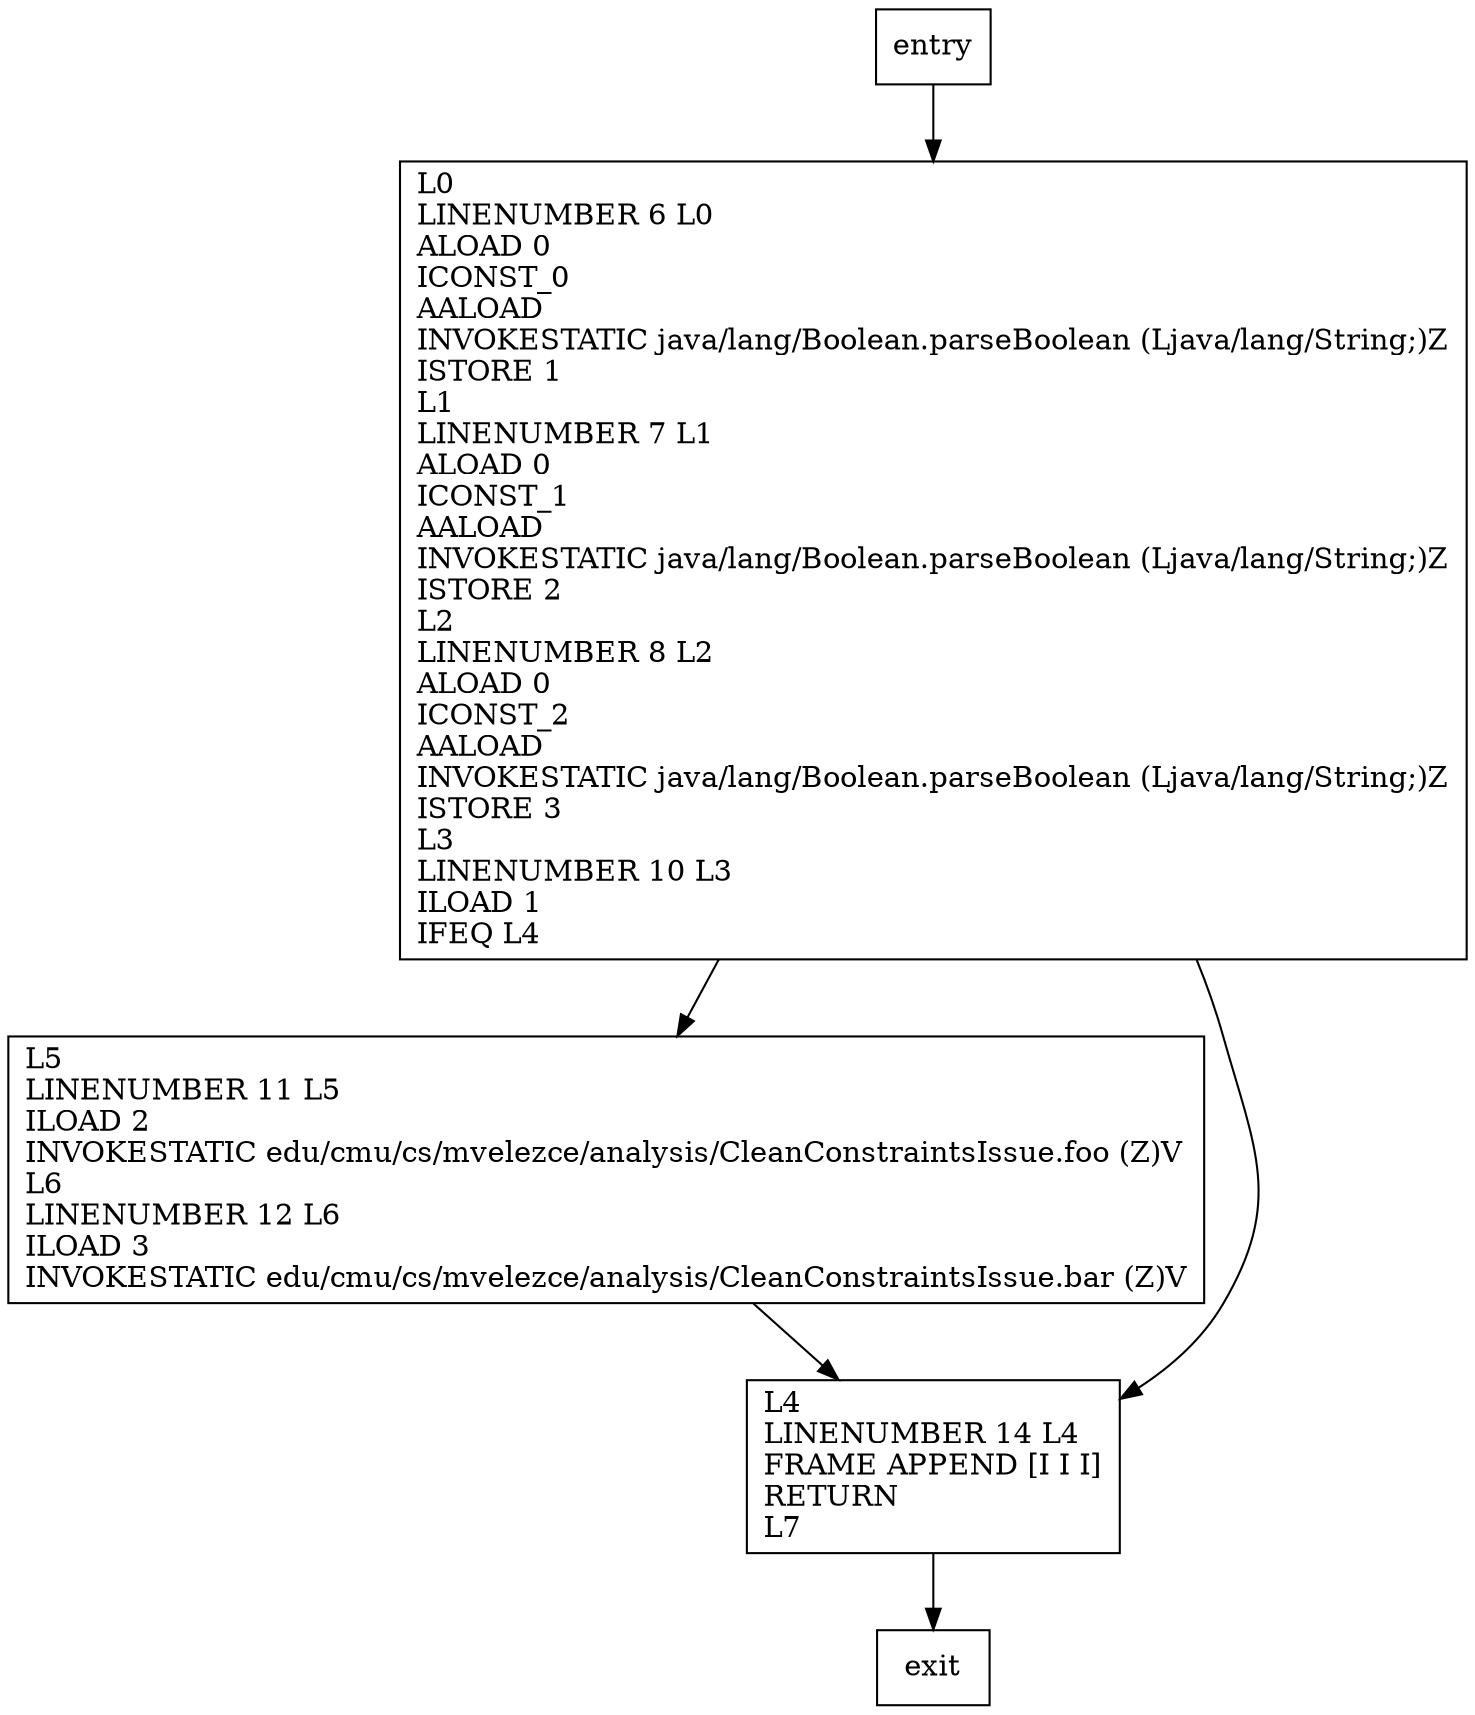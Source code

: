 digraph main {
node [shape=record];
1475752141 [label="L0\lLINENUMBER 6 L0\lALOAD 0\lICONST_0\lAALOAD\lINVOKESTATIC java/lang/Boolean.parseBoolean (Ljava/lang/String;)Z\lISTORE 1\lL1\lLINENUMBER 7 L1\lALOAD 0\lICONST_1\lAALOAD\lINVOKESTATIC java/lang/Boolean.parseBoolean (Ljava/lang/String;)Z\lISTORE 2\lL2\lLINENUMBER 8 L2\lALOAD 0\lICONST_2\lAALOAD\lINVOKESTATIC java/lang/Boolean.parseBoolean (Ljava/lang/String;)Z\lISTORE 3\lL3\lLINENUMBER 10 L3\lILOAD 1\lIFEQ L4\l"];
487681105 [label="L5\lLINENUMBER 11 L5\lILOAD 2\lINVOKESTATIC edu/cmu/cs/mvelezce/analysis/CleanConstraintsIssue.foo (Z)V\lL6\lLINENUMBER 12 L6\lILOAD 3\lINVOKESTATIC edu/cmu/cs/mvelezce/analysis/CleanConstraintsIssue.bar (Z)V\l"];
43756939 [label="L4\lLINENUMBER 14 L4\lFRAME APPEND [I I I]\lRETURN\lL7\l"];
entry;
exit;
entry -> 1475752141
1475752141 -> 487681105
1475752141 -> 43756939
487681105 -> 43756939
43756939 -> exit
}
